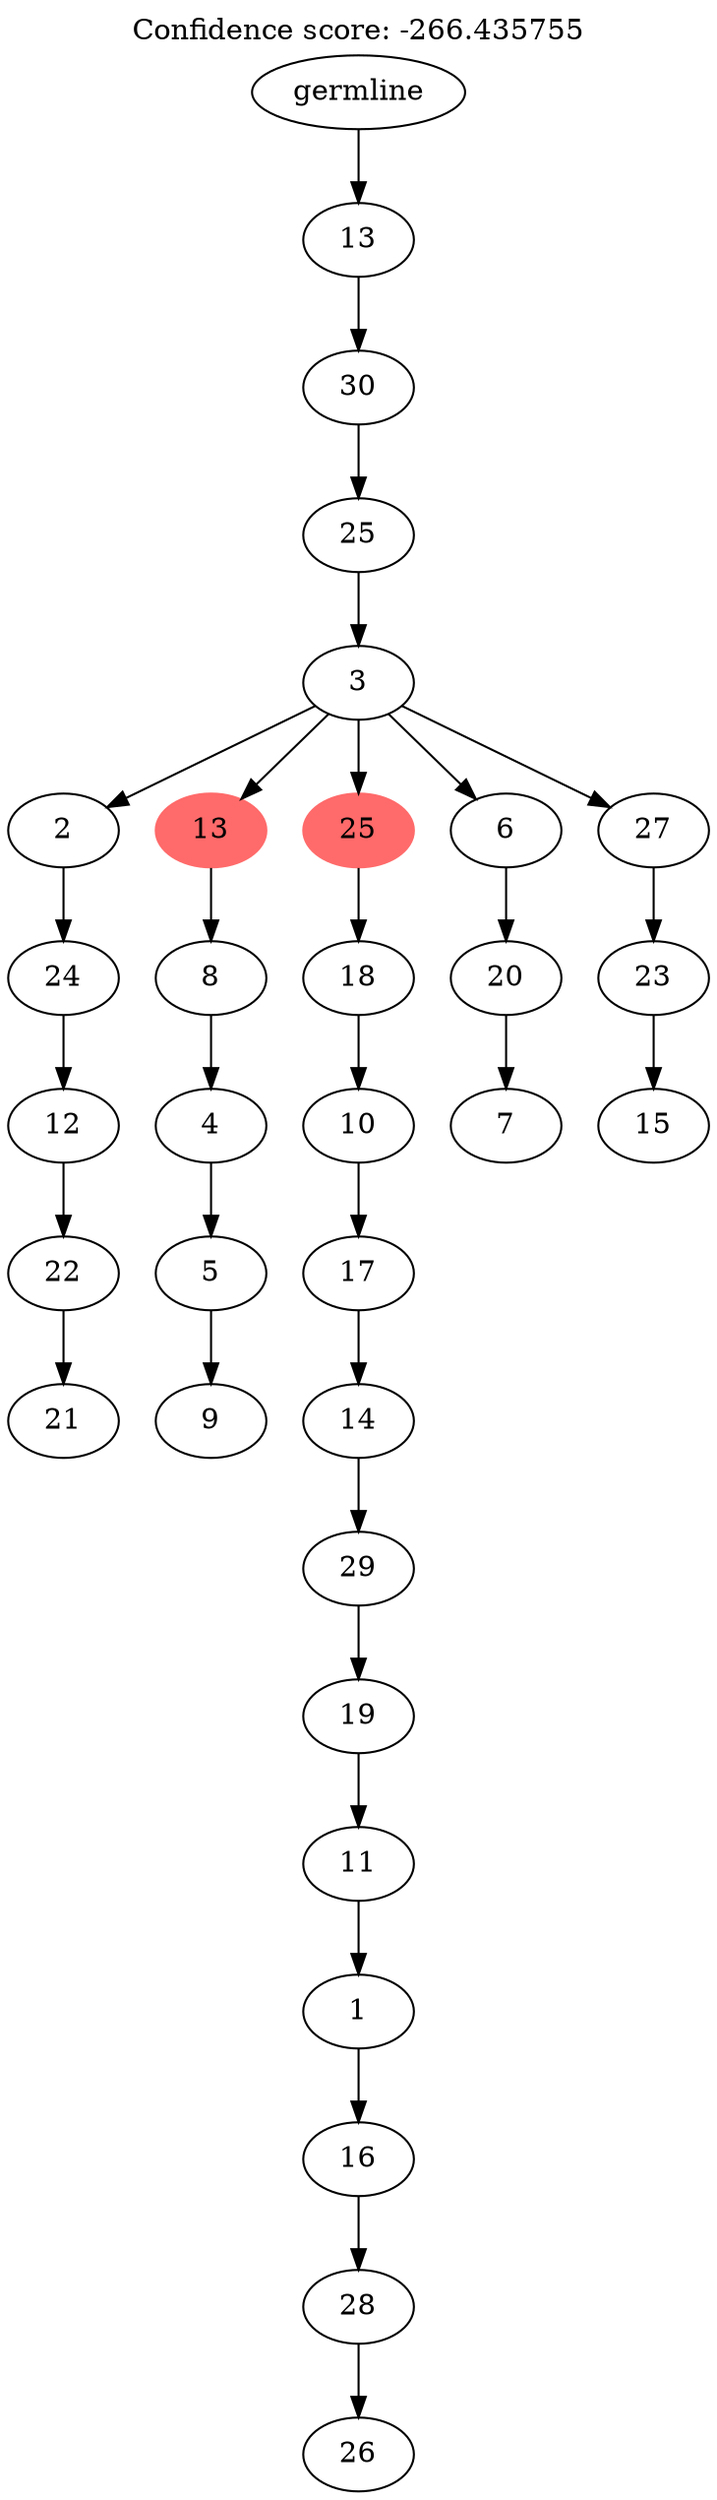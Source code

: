 digraph g {
	"31" -> "32";
	"32" [label="21"];
	"30" -> "31";
	"31" [label="22"];
	"29" -> "30";
	"30" [label="12"];
	"28" -> "29";
	"29" [label="24"];
	"26" -> "27";
	"27" [label="9"];
	"25" -> "26";
	"26" [label="5"];
	"24" -> "25";
	"25" [label="4"];
	"23" -> "24";
	"24" [label="8"];
	"21" -> "22";
	"22" [label="26"];
	"20" -> "21";
	"21" [label="28"];
	"19" -> "20";
	"20" [label="16"];
	"18" -> "19";
	"19" [label="1"];
	"17" -> "18";
	"18" [label="11"];
	"16" -> "17";
	"17" [label="19"];
	"15" -> "16";
	"16" [label="29"];
	"14" -> "15";
	"15" [label="14"];
	"13" -> "14";
	"14" [label="17"];
	"12" -> "13";
	"13" [label="10"];
	"11" -> "12";
	"12" [label="18"];
	"9" -> "10";
	"10" [label="7"];
	"8" -> "9";
	"9" [label="20"];
	"6" -> "7";
	"7" [label="15"];
	"5" -> "6";
	"6" [label="23"];
	"4" -> "5";
	"5" [label="27"];
	"4" -> "8";
	"8" [label="6"];
	"4" -> "11";
	"11" [color=indianred1, style=filled, label="25"];
	"4" -> "23";
	"23" [color=indianred1, style=filled, label="13"];
	"4" -> "28";
	"28" [label="2"];
	"3" -> "4";
	"4" [label="3"];
	"2" -> "3";
	"3" [label="25"];
	"1" -> "2";
	"2" [label="30"];
	"0" -> "1";
	"1" [label="13"];
	"0" [label="germline"];
	labelloc="t";
	label="Confidence score: -266.435755";
}

